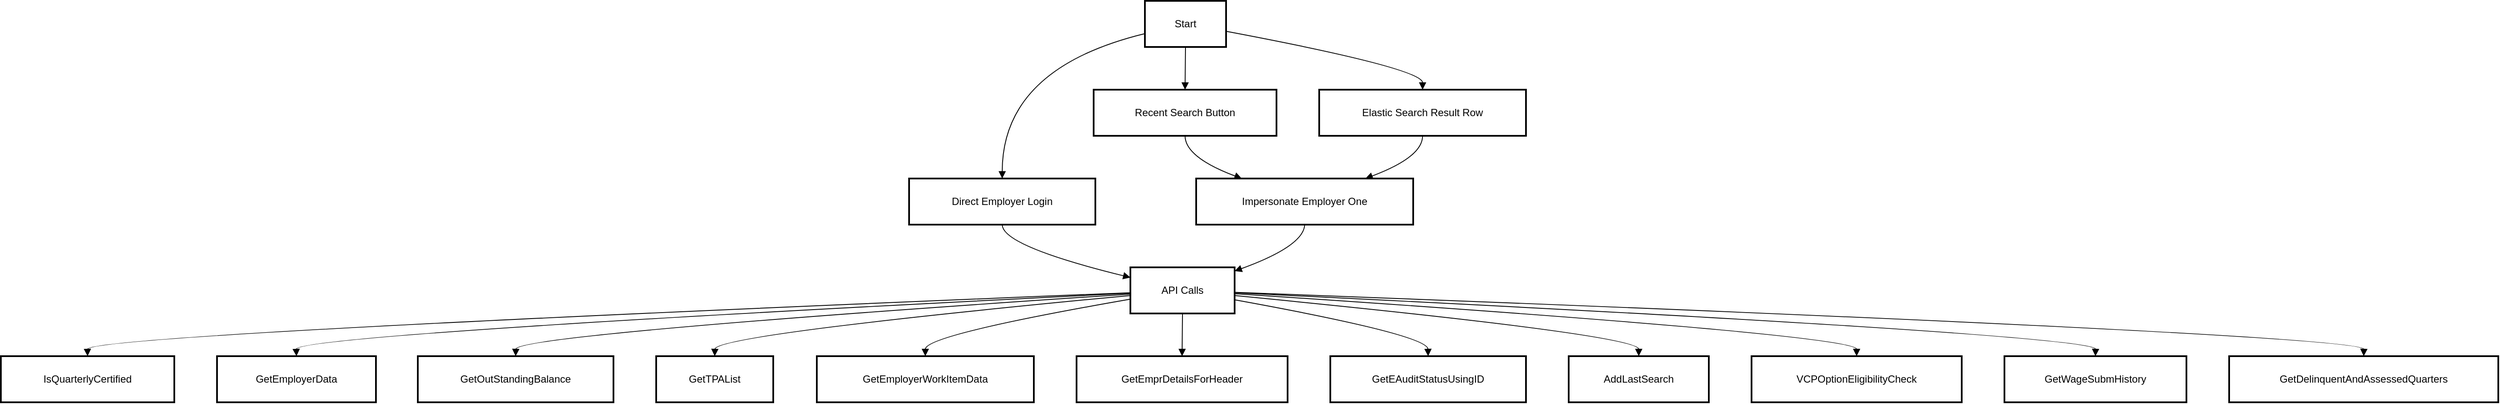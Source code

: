 <mxfile version="26.2.12">
  <diagram name="Page-1" id="ewsz53idRUT3qrTNFcwD">
    <mxGraphModel>
      <root>
        <mxCell id="0" />
        <mxCell id="1" parent="0" />
        <mxCell id="2" value="Start" style="whiteSpace=wrap;strokeWidth=2;" vertex="1" parent="1">
          <mxGeometry x="1347" y="8" width="95" height="54" as="geometry" />
        </mxCell>
        <mxCell id="3" value="Recent Search Button" style="whiteSpace=wrap;strokeWidth=2;" vertex="1" parent="1">
          <mxGeometry x="1287" y="112" width="214" height="54" as="geometry" />
        </mxCell>
        <mxCell id="4" value="Elastic Search Result Row" style="whiteSpace=wrap;strokeWidth=2;" vertex="1" parent="1">
          <mxGeometry x="1551" y="112" width="242" height="54" as="geometry" />
        </mxCell>
        <mxCell id="5" value="Direct Employer Login" style="whiteSpace=wrap;strokeWidth=2;" vertex="1" parent="1">
          <mxGeometry x="1071" y="216" width="218" height="54" as="geometry" />
        </mxCell>
        <mxCell id="6" value="Impersonate Employer One" style="whiteSpace=wrap;strokeWidth=2;" vertex="1" parent="1">
          <mxGeometry x="1407" y="216" width="254" height="54" as="geometry" />
        </mxCell>
        <mxCell id="7" value="API Calls" style="whiteSpace=wrap;strokeWidth=2;" vertex="1" parent="1">
          <mxGeometry x="1330" y="320" width="122" height="54" as="geometry" />
        </mxCell>
        <mxCell id="8" value="IsQuarterlyCertified" style="whiteSpace=wrap;strokeWidth=2;" vertex="1" parent="1">
          <mxGeometry x="8" y="424" width="203" height="54" as="geometry" />
        </mxCell>
        <mxCell id="9" value="GetEmployerData" style="whiteSpace=wrap;strokeWidth=2;" vertex="1" parent="1">
          <mxGeometry x="261" y="424" width="186" height="54" as="geometry" />
        </mxCell>
        <mxCell id="10" value="GetOutStandingBalance" style="whiteSpace=wrap;strokeWidth=2;" vertex="1" parent="1">
          <mxGeometry x="496" y="424" width="229" height="54" as="geometry" />
        </mxCell>
        <mxCell id="11" value="GetTPAList" style="whiteSpace=wrap;strokeWidth=2;" vertex="1" parent="1">
          <mxGeometry x="775" y="424" width="137" height="54" as="geometry" />
        </mxCell>
        <mxCell id="12" value="GetEmployerWorkItemData" style="whiteSpace=wrap;strokeWidth=2;" vertex="1" parent="1">
          <mxGeometry x="963" y="424" width="254" height="54" as="geometry" />
        </mxCell>
        <mxCell id="13" value="GetEmprDetailsForHeader" style="whiteSpace=wrap;strokeWidth=2;" vertex="1" parent="1">
          <mxGeometry x="1267" y="424" width="247" height="54" as="geometry" />
        </mxCell>
        <mxCell id="14" value="GetEAuditStatusUsingID" style="whiteSpace=wrap;strokeWidth=2;" vertex="1" parent="1">
          <mxGeometry x="1564" y="424" width="229" height="54" as="geometry" />
        </mxCell>
        <mxCell id="15" value="AddLastSearch" style="whiteSpace=wrap;strokeWidth=2;" vertex="1" parent="1">
          <mxGeometry x="1843" y="424" width="164" height="54" as="geometry" />
        </mxCell>
        <mxCell id="16" value="VCPOptionEligibilityCheck" style="whiteSpace=wrap;strokeWidth=2;" vertex="1" parent="1">
          <mxGeometry x="2057" y="424" width="246" height="54" as="geometry" />
        </mxCell>
        <mxCell id="17" value="GetWageSubmHistory" style="whiteSpace=wrap;strokeWidth=2;" vertex="1" parent="1">
          <mxGeometry x="2353" y="424" width="213" height="54" as="geometry" />
        </mxCell>
        <mxCell id="18" value="GetDelinquentAndAssessedQuarters" style="whiteSpace=wrap;strokeWidth=2;" vertex="1" parent="1">
          <mxGeometry x="2616" y="424" width="315" height="54" as="geometry" />
        </mxCell>
        <mxCell id="19" value="" style="curved=1;startArrow=none;endArrow=block;exitX=0.5;exitY=1;entryX=0.5;entryY=0;" edge="1" parent="1" source="2" target="3">
          <mxGeometry relative="1" as="geometry">
            <Array as="points" />
          </mxGeometry>
        </mxCell>
        <mxCell id="20" value="" style="curved=1;startArrow=none;endArrow=block;exitX=1;exitY=0.66;entryX=0.5;entryY=0;" edge="1" parent="1" source="2" target="4">
          <mxGeometry relative="1" as="geometry">
            <Array as="points">
              <mxPoint x="1672" y="87" />
            </Array>
          </mxGeometry>
        </mxCell>
        <mxCell id="21" value="" style="curved=1;startArrow=none;endArrow=block;exitX=0;exitY=0.71;entryX=0.5;entryY=0;" edge="1" parent="1" source="2" target="5">
          <mxGeometry relative="1" as="geometry">
            <Array as="points">
              <mxPoint x="1180" y="87" />
            </Array>
          </mxGeometry>
        </mxCell>
        <mxCell id="22" value="" style="curved=1;startArrow=none;endArrow=block;exitX=0.5;exitY=1;entryX=0.21;entryY=0;" edge="1" parent="1" source="3" target="6">
          <mxGeometry relative="1" as="geometry">
            <Array as="points">
              <mxPoint x="1394" y="191" />
            </Array>
          </mxGeometry>
        </mxCell>
        <mxCell id="23" value="" style="curved=1;startArrow=none;endArrow=block;exitX=0.5;exitY=1;entryX=0.78;entryY=0;" edge="1" parent="1" source="4" target="6">
          <mxGeometry relative="1" as="geometry">
            <Array as="points">
              <mxPoint x="1672" y="191" />
            </Array>
          </mxGeometry>
        </mxCell>
        <mxCell id="24" value="" style="curved=1;startArrow=none;endArrow=block;exitX=0.5;exitY=1;entryX=0;entryY=0.22;" edge="1" parent="1" source="5" target="7">
          <mxGeometry relative="1" as="geometry">
            <Array as="points">
              <mxPoint x="1180" y="295" />
            </Array>
          </mxGeometry>
        </mxCell>
        <mxCell id="25" value="" style="curved=1;startArrow=none;endArrow=block;exitX=0;exitY=0.55;entryX=0.5;entryY=0;" edge="1" parent="1" source="7" target="8">
          <mxGeometry relative="1" as="geometry">
            <Array as="points">
              <mxPoint x="109" y="399" />
            </Array>
          </mxGeometry>
        </mxCell>
        <mxCell id="26" value="" style="curved=1;startArrow=none;endArrow=block;exitX=0;exitY=0.56;entryX=0.5;entryY=0;" edge="1" parent="1" source="7" target="9">
          <mxGeometry relative="1" as="geometry">
            <Array as="points">
              <mxPoint x="353" y="399" />
            </Array>
          </mxGeometry>
        </mxCell>
        <mxCell id="27" value="" style="curved=1;startArrow=none;endArrow=block;exitX=0;exitY=0.58;entryX=0.5;entryY=0;" edge="1" parent="1" source="7" target="10">
          <mxGeometry relative="1" as="geometry">
            <Array as="points">
              <mxPoint x="611" y="399" />
            </Array>
          </mxGeometry>
        </mxCell>
        <mxCell id="28" value="" style="curved=1;startArrow=none;endArrow=block;exitX=0;exitY=0.61;entryX=0.5;entryY=0;" edge="1" parent="1" source="7" target="11">
          <mxGeometry relative="1" as="geometry">
            <Array as="points">
              <mxPoint x="844" y="399" />
            </Array>
          </mxGeometry>
        </mxCell>
        <mxCell id="29" value="" style="curved=1;startArrow=none;endArrow=block;exitX=0;exitY=0.69;entryX=0.5;entryY=0;" edge="1" parent="1" source="7" target="12">
          <mxGeometry relative="1" as="geometry">
            <Array as="points">
              <mxPoint x="1090" y="399" />
            </Array>
          </mxGeometry>
        </mxCell>
        <mxCell id="30" value="" style="curved=1;startArrow=none;endArrow=block;exitX=0.5;exitY=1;entryX=0.5;entryY=0;" edge="1" parent="1" source="7" target="13">
          <mxGeometry relative="1" as="geometry">
            <Array as="points" />
          </mxGeometry>
        </mxCell>
        <mxCell id="31" value="" style="curved=1;startArrow=none;endArrow=block;exitX=0.99;exitY=0.7;entryX=0.5;entryY=0;" edge="1" parent="1" source="7" target="14">
          <mxGeometry relative="1" as="geometry">
            <Array as="points">
              <mxPoint x="1678" y="399" />
            </Array>
          </mxGeometry>
        </mxCell>
        <mxCell id="32" value="" style="curved=1;startArrow=none;endArrow=block;exitX=0.99;exitY=0.61;entryX=0.5;entryY=0;" edge="1" parent="1" source="7" target="15">
          <mxGeometry relative="1" as="geometry">
            <Array as="points">
              <mxPoint x="1925" y="399" />
            </Array>
          </mxGeometry>
        </mxCell>
        <mxCell id="33" value="" style="curved=1;startArrow=none;endArrow=block;exitX=0.99;exitY=0.57;entryX=0.5;entryY=0;" edge="1" parent="1" source="7" target="16">
          <mxGeometry relative="1" as="geometry">
            <Array as="points">
              <mxPoint x="2180" y="399" />
            </Array>
          </mxGeometry>
        </mxCell>
        <mxCell id="34" value="" style="curved=1;startArrow=none;endArrow=block;exitX=0.99;exitY=0.55;entryX=0.5;entryY=0;" edge="1" parent="1" source="7" target="17">
          <mxGeometry relative="1" as="geometry">
            <Array as="points">
              <mxPoint x="2460" y="399" />
            </Array>
          </mxGeometry>
        </mxCell>
        <mxCell id="35" value="" style="curved=1;startArrow=none;endArrow=block;exitX=0.99;exitY=0.54;entryX=0.5;entryY=0;" edge="1" parent="1" source="7" target="18">
          <mxGeometry relative="1" as="geometry">
            <Array as="points">
              <mxPoint x="2774" y="399" />
            </Array>
          </mxGeometry>
        </mxCell>
        <mxCell id="36" value="" style="curved=1;startArrow=none;endArrow=block;exitX=0.5;exitY=1;entryX=0.99;entryY=0.09;" edge="1" parent="1" source="6" target="7">
          <mxGeometry relative="1" as="geometry">
            <Array as="points">
              <mxPoint x="1533" y="295" />
            </Array>
          </mxGeometry>
        </mxCell>
      </root>
    </mxGraphModel>
  </diagram>
</mxfile>
